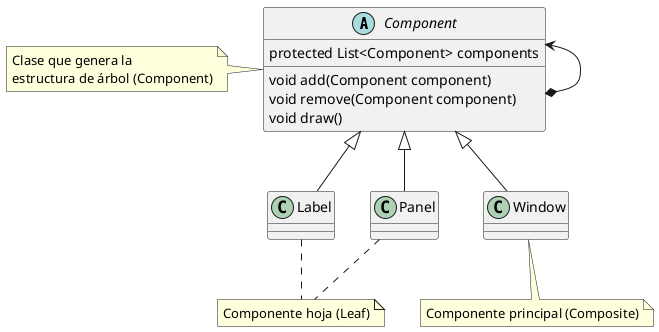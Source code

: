 @startuml
abstract class Component {
    protected List<Component> components
    void add(Component component)
    void remove(Component component)
    void draw()
}

Component <-* Component

class Label extends Component
class Panel extends Component
class Window extends Component

note "Componente hoja (Leaf)" as leaf
Label .. leaf
Panel .. leaf

note "Componente principal (Composite)" as main
Window .. main

note "Clase que genera la \nestructura de árbol (Component)" as componentNote
Component .l. componentNote
@enduml
